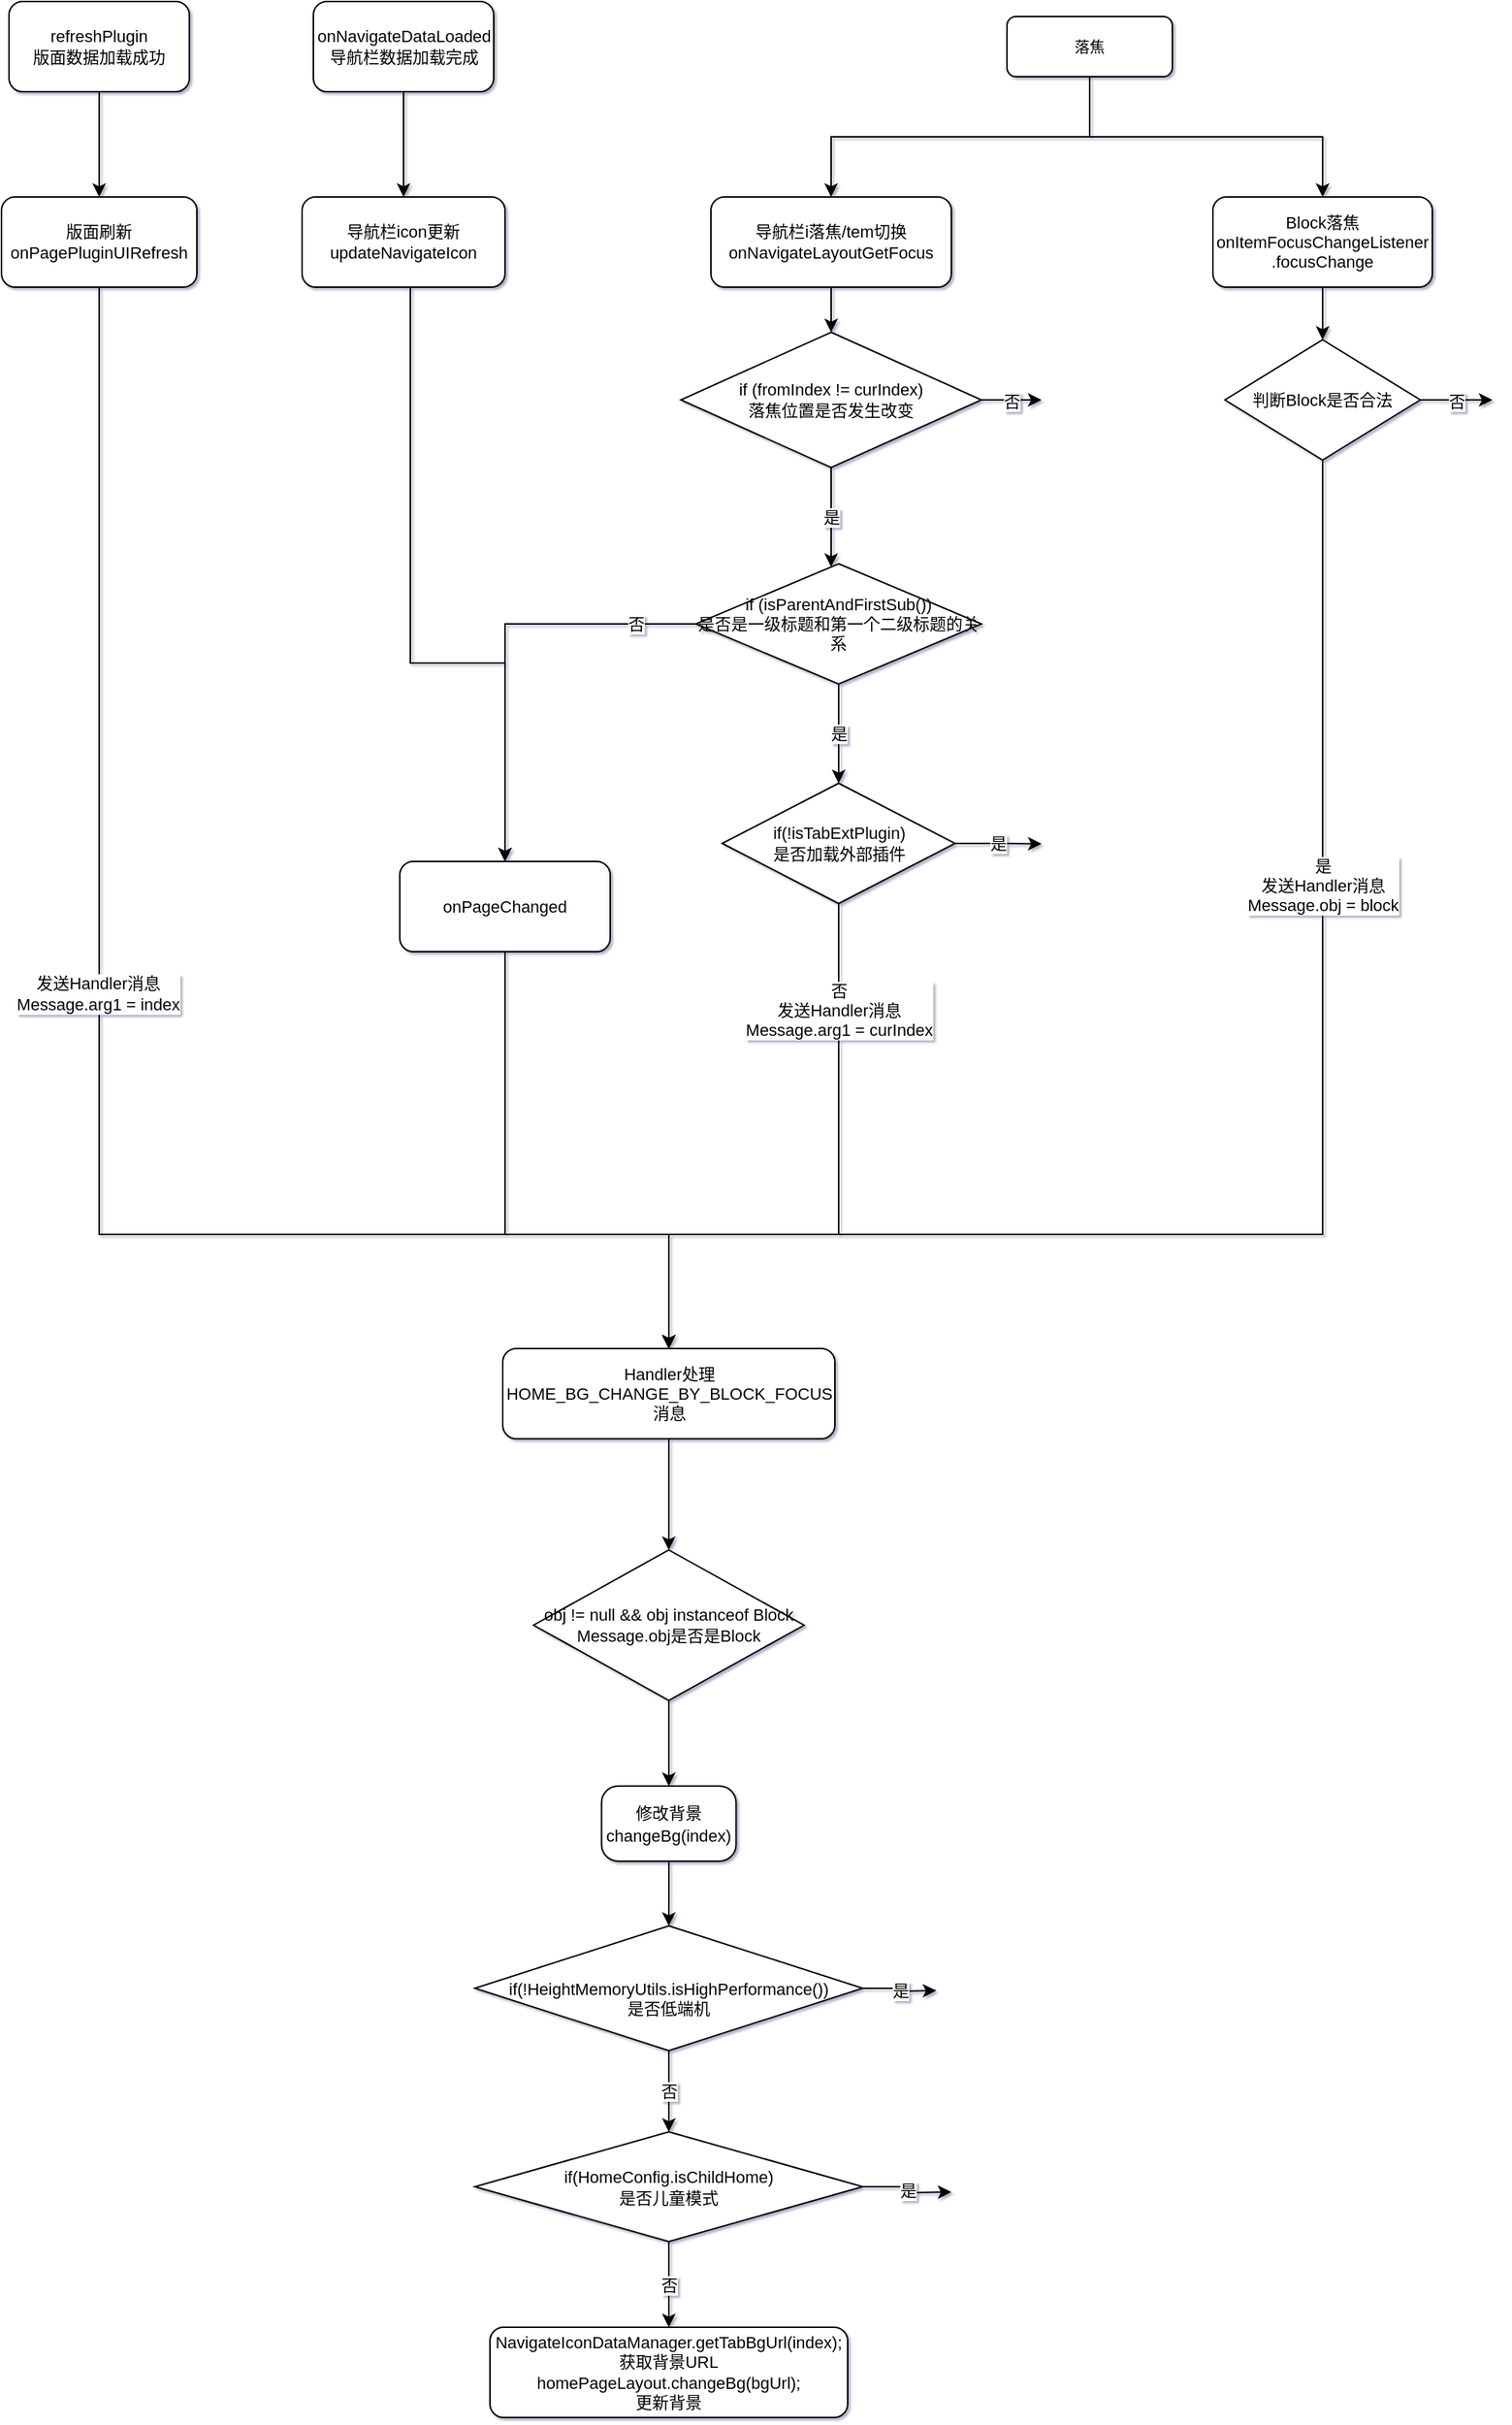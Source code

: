 <mxfile version="15.5.0" type="github">
  <diagram id="MRh8dGVyVaAy5fcaT8k8" name="Page-1">
    <mxGraphModel dx="1819" dy="625" grid="1" gridSize="10" guides="1" tooltips="1" connect="1" arrows="1" fold="1" page="1" pageScale="1" pageWidth="690" pageHeight="980" math="0" shadow="1">
      <root>
        <mxCell id="0" />
        <mxCell id="1" parent="0" />
        <mxCell id="U5Bep6wKffa9dp4y0ZwY-7" style="edgeStyle=orthogonalEdgeStyle;rounded=0;orthogonalLoop=1;jettySize=auto;html=1;entryX=0.5;entryY=0;entryDx=0;entryDy=0;fontSize=18;exitX=0.5;exitY=1;exitDx=0;exitDy=0;exitPerimeter=0;" edge="1" parent="1" source="6VSO4FYevupdve8CXnyG-3" target="B0KQMfuUmQHjHjp3Nqz5-2">
          <mxGeometry relative="1" as="geometry">
            <Array as="points">
              <mxPoint x="172" y="1350" />
              <mxPoint x="172" y="1350" />
            </Array>
          </mxGeometry>
        </mxCell>
        <mxCell id="6VSO4FYevupdve8CXnyG-3" value="obj != null &amp;amp;&amp;amp; obj instanceof Block&lt;br&gt;Message.obj是否是Block" style="strokeWidth=1;html=1;shape=mxgraph.flowchart.decision;whiteSpace=wrap;shadow=0;sketch=0;fontSize=11;" parent="1" vertex="1">
          <mxGeometry x="82" y="1200" width="180" height="100" as="geometry" />
        </mxCell>
        <mxCell id="U5Bep6wKffa9dp4y0ZwY-22" style="edgeStyle=orthogonalEdgeStyle;rounded=0;orthogonalLoop=1;jettySize=auto;html=1;entryX=0.5;entryY=0;entryDx=0;entryDy=0;fontSize=11;" edge="1" parent="1" source="B0KQMfuUmQHjHjp3Nqz5-1" target="U5Bep6wKffa9dp4y0ZwY-21">
          <mxGeometry relative="1" as="geometry" />
        </mxCell>
        <mxCell id="B0KQMfuUmQHjHjp3Nqz5-1" value="&lt;font style=&quot;font-size: 11px&quot;&gt;导航栏i落焦/tem切换onNavigateLayoutGetFocus&lt;/font&gt;" style="rounded=1;whiteSpace=wrap;html=1;fontSize=11;" parent="1" vertex="1">
          <mxGeometry x="200" y="300" width="160" height="60" as="geometry" />
        </mxCell>
        <mxCell id="U5Bep6wKffa9dp4y0ZwY-49" style="edgeStyle=orthogonalEdgeStyle;rounded=0;orthogonalLoop=1;jettySize=auto;html=1;entryX=0.5;entryY=0;entryDx=0;entryDy=0;fontSize=11;" edge="1" parent="1" source="B0KQMfuUmQHjHjp3Nqz5-2" target="U5Bep6wKffa9dp4y0ZwY-48">
          <mxGeometry relative="1" as="geometry" />
        </mxCell>
        <mxCell id="B0KQMfuUmQHjHjp3Nqz5-2" value="&lt;font&gt;&lt;span style=&quot;font-size: 11px&quot;&gt;修改背景&lt;/span&gt;&lt;br&gt;&lt;span style=&quot;font-size: 11px&quot;&gt;changeBg(index)&lt;/span&gt;&lt;br&gt;&lt;/font&gt;" style="rounded=1;whiteSpace=wrap;html=1;strokeWidth=1;arcSize=22;" parent="1" vertex="1">
          <mxGeometry x="127.25" y="1357" width="89.5" height="50" as="geometry" />
        </mxCell>
        <mxCell id="U5Bep6wKffa9dp4y0ZwY-44" style="edgeStyle=orthogonalEdgeStyle;rounded=0;orthogonalLoop=1;jettySize=auto;html=1;fontSize=11;entryX=0.5;entryY=0;entryDx=0;entryDy=0;" edge="1" parent="1" source="U5Bep6wKffa9dp4y0ZwY-1" target="U5Bep6wKffa9dp4y0ZwY-42">
          <mxGeometry relative="1" as="geometry">
            <mxPoint x="607" y="390" as="targetPoint" />
          </mxGeometry>
        </mxCell>
        <mxCell id="U5Bep6wKffa9dp4y0ZwY-1" value="&lt;font style=&quot;font-size: 11px&quot;&gt;Block落焦onItemFocusChangeListener&lt;br&gt;.focusChange&lt;/font&gt;" style="rounded=1;whiteSpace=wrap;html=1;fontSize=11;" vertex="1" parent="1">
          <mxGeometry x="534" y="300" width="146" height="60" as="geometry" />
        </mxCell>
        <mxCell id="U5Bep6wKffa9dp4y0ZwY-3" style="edgeStyle=orthogonalEdgeStyle;rounded=0;orthogonalLoop=1;jettySize=auto;html=1;entryX=0.5;entryY=0;entryDx=0;entryDy=0;fontSize=18;" edge="1" parent="1" source="U5Bep6wKffa9dp4y0ZwY-2" target="B0KQMfuUmQHjHjp3Nqz5-1">
          <mxGeometry relative="1" as="geometry">
            <Array as="points">
              <mxPoint x="452" y="260" />
              <mxPoint x="280" y="260" />
            </Array>
          </mxGeometry>
        </mxCell>
        <mxCell id="U5Bep6wKffa9dp4y0ZwY-41" style="edgeStyle=orthogonalEdgeStyle;rounded=0;orthogonalLoop=1;jettySize=auto;html=1;entryX=0.5;entryY=0;entryDx=0;entryDy=0;fontSize=11;" edge="1" parent="1" source="U5Bep6wKffa9dp4y0ZwY-2" target="U5Bep6wKffa9dp4y0ZwY-1">
          <mxGeometry relative="1" as="geometry">
            <Array as="points">
              <mxPoint x="452" y="260" />
              <mxPoint x="607" y="260" />
            </Array>
          </mxGeometry>
        </mxCell>
        <mxCell id="U5Bep6wKffa9dp4y0ZwY-2" value="&lt;font style=&quot;font-size: 10px&quot;&gt;落焦&lt;/font&gt;" style="rounded=1;whiteSpace=wrap;html=1;" vertex="1" parent="1">
          <mxGeometry x="397" y="180" width="110" height="40" as="geometry" />
        </mxCell>
        <mxCell id="U5Bep6wKffa9dp4y0ZwY-9" style="edgeStyle=orthogonalEdgeStyle;rounded=0;orthogonalLoop=1;jettySize=auto;html=1;fontSize=11;exitX=0.5;exitY=1;exitDx=0;exitDy=0;" edge="1" parent="1" source="U5Bep6wKffa9dp4y0ZwY-11" target="U5Bep6wKffa9dp4y0ZwY-13">
          <mxGeometry relative="1" as="geometry">
            <Array as="points">
              <mxPoint x="63" y="990" />
              <mxPoint x="172" y="990" />
            </Array>
          </mxGeometry>
        </mxCell>
        <mxCell id="U5Bep6wKffa9dp4y0ZwY-19" style="edgeStyle=orthogonalEdgeStyle;rounded=0;orthogonalLoop=1;jettySize=auto;html=1;entryX=0.5;entryY=0;entryDx=0;entryDy=0;fontSize=11;" edge="1" parent="1" source="U5Bep6wKffa9dp4y0ZwY-8" target="U5Bep6wKffa9dp4y0ZwY-11">
          <mxGeometry relative="1" as="geometry">
            <Array as="points">
              <mxPoint y="610" />
              <mxPoint x="63" y="610" />
            </Array>
          </mxGeometry>
        </mxCell>
        <mxCell id="U5Bep6wKffa9dp4y0ZwY-8" value="&lt;font style=&quot;font-size: 11px&quot;&gt;导航栏icon更新updateNavigateIcon&lt;/font&gt;" style="rounded=1;whiteSpace=wrap;html=1;fontSize=11;" vertex="1" parent="1">
          <mxGeometry x="-72" y="300" width="135" height="60" as="geometry" />
        </mxCell>
        <mxCell id="U5Bep6wKffa9dp4y0ZwY-11" value="&lt;font style=&quot;font-size: 11px;&quot;&gt;onPageChanged&lt;/font&gt;" style="rounded=1;whiteSpace=wrap;html=1;fontSize=11;" vertex="1" parent="1">
          <mxGeometry x="-7" y="742" width="140" height="60" as="geometry" />
        </mxCell>
        <mxCell id="U5Bep6wKffa9dp4y0ZwY-27" style="edgeStyle=orthogonalEdgeStyle;rounded=0;orthogonalLoop=1;jettySize=auto;html=1;fontSize=11;entryX=0.5;entryY=0;entryDx=0;entryDy=0;" edge="1" parent="1" source="U5Bep6wKffa9dp4y0ZwY-12" target="U5Bep6wKffa9dp4y0ZwY-13">
          <mxGeometry relative="1" as="geometry">
            <mxPoint x="61" y="990" as="targetPoint" />
            <Array as="points">
              <mxPoint x="-207" y="990" />
              <mxPoint x="172" y="990" />
            </Array>
          </mxGeometry>
        </mxCell>
        <mxCell id="U5Bep6wKffa9dp4y0ZwY-36" value="发送Handler消息&lt;br&gt;Message.arg1 = index" style="edgeLabel;html=1;align=center;verticalAlign=middle;resizable=0;points=[];fontSize=11;" vertex="1" connectable="0" parent="U5Bep6wKffa9dp4y0ZwY-27">
          <mxGeometry x="-0.135" y="-1" relative="1" as="geometry">
            <mxPoint as="offset" />
          </mxGeometry>
        </mxCell>
        <mxCell id="U5Bep6wKffa9dp4y0ZwY-12" value="版面刷新&lt;br&gt;onPagePluginUIRefresh" style="rounded=1;whiteSpace=wrap;html=1;fontSize=11;strokeWidth=1;" vertex="1" parent="1">
          <mxGeometry x="-272" y="300" width="130" height="60" as="geometry" />
        </mxCell>
        <mxCell id="U5Bep6wKffa9dp4y0ZwY-47" style="edgeStyle=orthogonalEdgeStyle;rounded=0;orthogonalLoop=1;jettySize=auto;html=1;entryX=0.5;entryY=0;entryDx=0;entryDy=0;entryPerimeter=0;fontSize=11;" edge="1" parent="1" source="U5Bep6wKffa9dp4y0ZwY-13" target="6VSO4FYevupdve8CXnyG-3">
          <mxGeometry relative="1" as="geometry" />
        </mxCell>
        <mxCell id="U5Bep6wKffa9dp4y0ZwY-13" value="&lt;span style=&quot;background-color: rgb(255 , 255 , 255)&quot;&gt;Handler处理HOME_BG_CHANGE_BY_BLOCK_FOCUS消息&lt;/span&gt;" style="rounded=1;whiteSpace=wrap;html=1;fontSize=11;strokeWidth=1;" vertex="1" parent="1">
          <mxGeometry x="61.5" y="1066" width="221" height="60" as="geometry" />
        </mxCell>
        <mxCell id="U5Bep6wKffa9dp4y0ZwY-25" value="是" style="edgeStyle=orthogonalEdgeStyle;rounded=0;orthogonalLoop=1;jettySize=auto;html=1;fontSize=11;" edge="1" parent="1" source="U5Bep6wKffa9dp4y0ZwY-21" target="U5Bep6wKffa9dp4y0ZwY-23">
          <mxGeometry relative="1" as="geometry">
            <Array as="points">
              <mxPoint x="280" y="500" />
              <mxPoint x="280" y="500" />
            </Array>
          </mxGeometry>
        </mxCell>
        <mxCell id="U5Bep6wKffa9dp4y0ZwY-26" value="否" style="edgeStyle=orthogonalEdgeStyle;rounded=0;orthogonalLoop=1;jettySize=auto;html=1;fontSize=11;" edge="1" parent="1" source="U5Bep6wKffa9dp4y0ZwY-21">
          <mxGeometry relative="1" as="geometry">
            <mxPoint x="420" y="435" as="targetPoint" />
          </mxGeometry>
        </mxCell>
        <mxCell id="U5Bep6wKffa9dp4y0ZwY-21" value="if (fromIndex != curIndex)&lt;br&gt;落焦位置是否发生改变" style="rhombus;whiteSpace=wrap;html=1;fontSize=11;strokeWidth=1;" vertex="1" parent="1">
          <mxGeometry x="180" y="390" width="200" height="90" as="geometry" />
        </mxCell>
        <mxCell id="U5Bep6wKffa9dp4y0ZwY-29" value="是" style="edgeStyle=orthogonalEdgeStyle;rounded=0;orthogonalLoop=1;jettySize=auto;html=1;fontSize=11;entryX=0.5;entryY=0;entryDx=0;entryDy=0;" edge="1" parent="1" source="U5Bep6wKffa9dp4y0ZwY-23" target="U5Bep6wKffa9dp4y0ZwY-30">
          <mxGeometry relative="1" as="geometry">
            <mxPoint x="285" y="730" as="targetPoint" />
            <Array as="points" />
          </mxGeometry>
        </mxCell>
        <mxCell id="U5Bep6wKffa9dp4y0ZwY-34" value="否" style="edgeStyle=orthogonalEdgeStyle;rounded=0;orthogonalLoop=1;jettySize=auto;html=1;entryX=0.5;entryY=0;entryDx=0;entryDy=0;fontSize=11;" edge="1" parent="1" source="U5Bep6wKffa9dp4y0ZwY-23" target="U5Bep6wKffa9dp4y0ZwY-11">
          <mxGeometry x="-0.719" relative="1" as="geometry">
            <mxPoint as="offset" />
          </mxGeometry>
        </mxCell>
        <mxCell id="U5Bep6wKffa9dp4y0ZwY-23" value="if (isParentAndFirstSub())&lt;br&gt;是否是一级标题和第一个二级标题的关系" style="rhombus;whiteSpace=wrap;html=1;fontSize=11;strokeWidth=1;" vertex="1" parent="1">
          <mxGeometry x="190" y="544" width="190" height="80" as="geometry" />
        </mxCell>
        <mxCell id="U5Bep6wKffa9dp4y0ZwY-31" value="否&lt;br&gt;发送Handler消息&lt;br&gt;Message.arg1 =&amp;nbsp;curIndex" style="edgeStyle=orthogonalEdgeStyle;rounded=0;orthogonalLoop=1;jettySize=auto;html=1;entryX=0.5;entryY=0;entryDx=0;entryDy=0;fontSize=11;" edge="1" parent="1">
          <mxGeometry x="-0.658" relative="1" as="geometry">
            <mxPoint x="285" y="770" as="sourcePoint" />
            <mxPoint x="172" y="1066" as="targetPoint" />
            <Array as="points">
              <mxPoint x="285" y="990" />
              <mxPoint x="172" y="990" />
            </Array>
            <mxPoint y="1" as="offset" />
          </mxGeometry>
        </mxCell>
        <mxCell id="U5Bep6wKffa9dp4y0ZwY-33" value="是" style="edgeStyle=orthogonalEdgeStyle;rounded=0;orthogonalLoop=1;jettySize=auto;html=1;exitX=1;exitY=0.5;exitDx=0;exitDy=0;fontSize=11;" edge="1" parent="1" source="U5Bep6wKffa9dp4y0ZwY-30">
          <mxGeometry relative="1" as="geometry">
            <mxPoint x="420" y="730.294" as="targetPoint" />
          </mxGeometry>
        </mxCell>
        <mxCell id="U5Bep6wKffa9dp4y0ZwY-30" value="if(!isTabExtPlugin)&lt;br&gt;是否加载外部插件" style="rhombus;whiteSpace=wrap;html=1;fontSize=11;strokeWidth=1;" vertex="1" parent="1">
          <mxGeometry x="207.5" y="690" width="155" height="80" as="geometry" />
        </mxCell>
        <mxCell id="U5Bep6wKffa9dp4y0ZwY-38" style="edgeStyle=orthogonalEdgeStyle;rounded=0;orthogonalLoop=1;jettySize=auto;html=1;entryX=0.5;entryY=0;entryDx=0;entryDy=0;fontSize=11;" edge="1" parent="1" source="U5Bep6wKffa9dp4y0ZwY-37" target="U5Bep6wKffa9dp4y0ZwY-8">
          <mxGeometry relative="1" as="geometry" />
        </mxCell>
        <mxCell id="U5Bep6wKffa9dp4y0ZwY-37" value="onNavigateDataLoaded&lt;br&gt;导航栏数据加载完成" style="rounded=1;whiteSpace=wrap;html=1;fontSize=11;strokeWidth=1;" vertex="1" parent="1">
          <mxGeometry x="-64.5" y="170" width="120" height="60" as="geometry" />
        </mxCell>
        <mxCell id="U5Bep6wKffa9dp4y0ZwY-40" style="edgeStyle=orthogonalEdgeStyle;rounded=0;orthogonalLoop=1;jettySize=auto;html=1;entryX=0.5;entryY=0;entryDx=0;entryDy=0;fontSize=11;" edge="1" parent="1" source="U5Bep6wKffa9dp4y0ZwY-39" target="U5Bep6wKffa9dp4y0ZwY-12">
          <mxGeometry relative="1" as="geometry" />
        </mxCell>
        <mxCell id="U5Bep6wKffa9dp4y0ZwY-39" value="refreshPlugin&lt;br&gt;版面数据加载成功" style="rounded=1;whiteSpace=wrap;html=1;fontSize=11;strokeWidth=1;" vertex="1" parent="1">
          <mxGeometry x="-267" y="170" width="120" height="60" as="geometry" />
        </mxCell>
        <mxCell id="U5Bep6wKffa9dp4y0ZwY-43" value="否" style="edgeStyle=orthogonalEdgeStyle;rounded=0;orthogonalLoop=1;jettySize=auto;html=1;fontSize=11;" edge="1" parent="1" source="U5Bep6wKffa9dp4y0ZwY-42">
          <mxGeometry relative="1" as="geometry">
            <mxPoint x="720" y="435" as="targetPoint" />
          </mxGeometry>
        </mxCell>
        <mxCell id="U5Bep6wKffa9dp4y0ZwY-46" value="是&lt;br&gt;发送Handler消息&lt;br&gt;Message.obj = block" style="edgeStyle=orthogonalEdgeStyle;rounded=0;orthogonalLoop=1;jettySize=auto;html=1;entryX=0.5;entryY=0;entryDx=0;entryDy=0;fontSize=11;" edge="1" parent="1" source="U5Bep6wKffa9dp4y0ZwY-42" target="U5Bep6wKffa9dp4y0ZwY-13">
          <mxGeometry x="-0.449" relative="1" as="geometry">
            <Array as="points">
              <mxPoint x="607" y="990" />
              <mxPoint x="172" y="990" />
            </Array>
            <mxPoint as="offset" />
          </mxGeometry>
        </mxCell>
        <mxCell id="U5Bep6wKffa9dp4y0ZwY-42" value="判断Block是否合法" style="rhombus;whiteSpace=wrap;html=1;fontSize=11;strokeWidth=1;" vertex="1" parent="1">
          <mxGeometry x="542" y="395" width="130" height="80" as="geometry" />
        </mxCell>
        <mxCell id="U5Bep6wKffa9dp4y0ZwY-51" value="是" style="edgeStyle=orthogonalEdgeStyle;rounded=0;orthogonalLoop=1;jettySize=auto;html=1;fontSize=11;" edge="1" parent="1" source="U5Bep6wKffa9dp4y0ZwY-48">
          <mxGeometry relative="1" as="geometry">
            <mxPoint x="350" y="1493" as="targetPoint" />
          </mxGeometry>
        </mxCell>
        <mxCell id="U5Bep6wKffa9dp4y0ZwY-52" value="否" style="edgeStyle=orthogonalEdgeStyle;rounded=0;orthogonalLoop=1;jettySize=auto;html=1;fontSize=11;entryX=0.5;entryY=0;entryDx=0;entryDy=0;" edge="1" parent="1" source="U5Bep6wKffa9dp4y0ZwY-48" target="U5Bep6wKffa9dp4y0ZwY-53">
          <mxGeometry relative="1" as="geometry">
            <mxPoint x="171" y="1597" as="targetPoint" />
          </mxGeometry>
        </mxCell>
        <mxCell id="U5Bep6wKffa9dp4y0ZwY-48" value="&lt;br&gt;if(!HeightMemoryUtils.isHighPerformance())&lt;br&gt;是否低端机" style="rhombus;whiteSpace=wrap;html=1;fontSize=11;strokeWidth=1;" vertex="1" parent="1">
          <mxGeometry x="43" y="1450" width="258" height="83" as="geometry" />
        </mxCell>
        <mxCell id="U5Bep6wKffa9dp4y0ZwY-54" value="是" style="edgeStyle=orthogonalEdgeStyle;rounded=0;orthogonalLoop=1;jettySize=auto;html=1;fontSize=11;" edge="1" parent="1" source="U5Bep6wKffa9dp4y0ZwY-53">
          <mxGeometry relative="1" as="geometry">
            <mxPoint x="360" y="1627" as="targetPoint" />
          </mxGeometry>
        </mxCell>
        <mxCell id="U5Bep6wKffa9dp4y0ZwY-57" value="否" style="edgeStyle=orthogonalEdgeStyle;rounded=0;orthogonalLoop=1;jettySize=auto;html=1;entryX=0.5;entryY=0;entryDx=0;entryDy=0;fontSize=11;" edge="1" parent="1" source="U5Bep6wKffa9dp4y0ZwY-53" target="U5Bep6wKffa9dp4y0ZwY-56">
          <mxGeometry relative="1" as="geometry" />
        </mxCell>
        <mxCell id="U5Bep6wKffa9dp4y0ZwY-53" value="if(HomeConfig.isChildHome)&lt;br&gt;是否儿童模式" style="rhombus;whiteSpace=wrap;html=1;fontSize=11;strokeWidth=1;" vertex="1" parent="1">
          <mxGeometry x="43" y="1587" width="258" height="73" as="geometry" />
        </mxCell>
        <mxCell id="U5Bep6wKffa9dp4y0ZwY-56" value="NavigateIconDataManager.getTabBgUrl(index);&lt;br&gt;获取背景URL&lt;br&gt;homePageLayout.changeBg(bgUrl);&lt;br&gt;更新背景" style="rounded=1;whiteSpace=wrap;html=1;fontSize=11;strokeWidth=1;" vertex="1" parent="1">
          <mxGeometry x="53" y="1717" width="238" height="60" as="geometry" />
        </mxCell>
      </root>
    </mxGraphModel>
  </diagram>
</mxfile>
